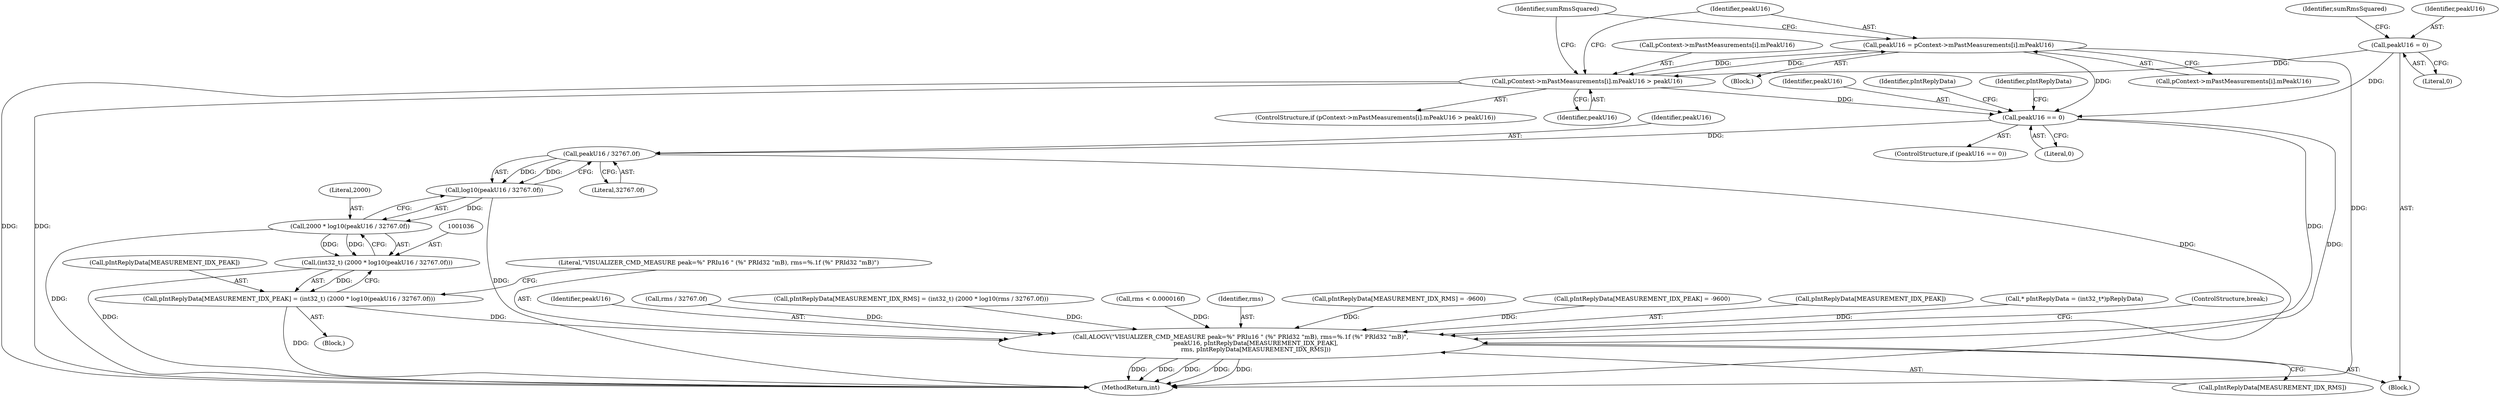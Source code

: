 digraph "0_Android_557bd7bfe6c4895faee09e46fc9b5304a956c8b7@array" {
"1000955" [label="(Call,peakU16 = pContext->mPastMeasurements[i].mPeakU16)"];
"1000945" [label="(Call,pContext->mPastMeasurements[i].mPeakU16 > peakU16)"];
"1000851" [label="(Call,peakU16 = 0)"];
"1000955" [label="(Call,peakU16 = pContext->mPastMeasurements[i].mPeakU16)"];
"1001019" [label="(Call,peakU16 == 0)"];
"1001040" [label="(Call,peakU16 / 32767.0f)"];
"1001039" [label="(Call,log10(peakU16 / 32767.0f))"];
"1001037" [label="(Call,2000 * log10(peakU16 / 32767.0f))"];
"1001035" [label="(Call,(int32_t) (2000 * log10(peakU16 / 32767.0f)))"];
"1001031" [label="(Call,pIntReplyData[MEASUREMENT_IDX_PEAK] = (int32_t) (2000 * log10(peakU16 / 32767.0f)))"];
"1001043" [label="(Call,ALOGV(\"VISUALIZER_CMD_MEASURE peak=%\" PRIu16 \" (%\" PRId32 \"mB), rms=%.1f (%\" PRId32 \"mB)\",\n                peakU16, pIntReplyData[MEASUREMENT_IDX_PEAK],\n                rms, pIntReplyData[MEASUREMENT_IDX_RMS]))"];
"1001030" [label="(Block,)"];
"1000853" [label="(Literal,0)"];
"1001039" [label="(Call,log10(peakU16 / 32767.0f))"];
"1001019" [label="(Call,peakU16 == 0)"];
"1000954" [label="(Block,)"];
"1000856" [label="(Identifier,sumRmsSquared)"];
"1001020" [label="(Identifier,peakU16)"];
"1000965" [label="(Identifier,sumRmsSquared)"];
"1001041" [label="(Identifier,peakU16)"];
"1001025" [label="(Identifier,pIntReplyData)"];
"1001015" [label="(Call,rms / 32767.0f)"];
"1001042" [label="(Literal,32767.0f)"];
"1000946" [label="(Call,pContext->mPastMeasurements[i].mPeakU16)"];
"1001006" [label="(Call,pIntReplyData[MEASUREMENT_IDX_RMS] = (int32_t) (2000 * log10(rms / 32767.0f)))"];
"1000994" [label="(Call,rms < 0.000016f)"];
"1000957" [label="(Call,pContext->mPastMeasurements[i].mPeakU16)"];
"1000956" [label="(Identifier,peakU16)"];
"1001040" [label="(Call,peakU16 / 32767.0f)"];
"1001031" [label="(Call,pIntReplyData[MEASUREMENT_IDX_PEAK] = (int32_t) (2000 * log10(peakU16 / 32767.0f)))"];
"1001049" [label="(Identifier,rms)"];
"1001033" [label="(Identifier,pIntReplyData)"];
"1001050" [label="(Call,pIntReplyData[MEASUREMENT_IDX_RMS])"];
"1000998" [label="(Call,pIntReplyData[MEASUREMENT_IDX_RMS] = -9600)"];
"1001032" [label="(Call,pIntReplyData[MEASUREMENT_IDX_PEAK])"];
"1001023" [label="(Call,pIntReplyData[MEASUREMENT_IDX_PEAK] = -9600)"];
"1000852" [label="(Identifier,peakU16)"];
"1001018" [label="(ControlStructure,if (peakU16 == 0))"];
"1001060" [label="(MethodReturn,int)"];
"1001046" [label="(Call,pIntReplyData[MEASUREMENT_IDX_PEAK])"];
"1000944" [label="(ControlStructure,if (pContext->mPastMeasurements[i].mPeakU16 > peakU16))"];
"1000945" [label="(Call,pContext->mPastMeasurements[i].mPeakU16 > peakU16)"];
"1000817" [label="(Block,)"];
"1001035" [label="(Call,(int32_t) (2000 * log10(peakU16 / 32767.0f)))"];
"1000988" [label="(Call,* pIntReplyData = (int32_t*)pReplyData)"];
"1000955" [label="(Call,peakU16 = pContext->mPastMeasurements[i].mPeakU16)"];
"1001053" [label="(ControlStructure,break;)"];
"1001044" [label="(Literal,\"VISUALIZER_CMD_MEASURE peak=%\" PRIu16 \" (%\" PRId32 \"mB), rms=%.1f (%\" PRId32 \"mB)\")"];
"1001043" [label="(Call,ALOGV(\"VISUALIZER_CMD_MEASURE peak=%\" PRIu16 \" (%\" PRId32 \"mB), rms=%.1f (%\" PRId32 \"mB)\",\n                peakU16, pIntReplyData[MEASUREMENT_IDX_PEAK],\n                rms, pIntReplyData[MEASUREMENT_IDX_RMS]))"];
"1000953" [label="(Identifier,peakU16)"];
"1001021" [label="(Literal,0)"];
"1001045" [label="(Identifier,peakU16)"];
"1001037" [label="(Call,2000 * log10(peakU16 / 32767.0f))"];
"1001038" [label="(Literal,2000)"];
"1000851" [label="(Call,peakU16 = 0)"];
"1000955" -> "1000954"  [label="AST: "];
"1000955" -> "1000957"  [label="CFG: "];
"1000956" -> "1000955"  [label="AST: "];
"1000957" -> "1000955"  [label="AST: "];
"1000965" -> "1000955"  [label="CFG: "];
"1000955" -> "1001060"  [label="DDG: "];
"1000955" -> "1000945"  [label="DDG: "];
"1000945" -> "1000955"  [label="DDG: "];
"1000955" -> "1001019"  [label="DDG: "];
"1000945" -> "1000944"  [label="AST: "];
"1000945" -> "1000953"  [label="CFG: "];
"1000946" -> "1000945"  [label="AST: "];
"1000953" -> "1000945"  [label="AST: "];
"1000956" -> "1000945"  [label="CFG: "];
"1000965" -> "1000945"  [label="CFG: "];
"1000945" -> "1001060"  [label="DDG: "];
"1000945" -> "1001060"  [label="DDG: "];
"1000851" -> "1000945"  [label="DDG: "];
"1000945" -> "1001019"  [label="DDG: "];
"1000851" -> "1000817"  [label="AST: "];
"1000851" -> "1000853"  [label="CFG: "];
"1000852" -> "1000851"  [label="AST: "];
"1000853" -> "1000851"  [label="AST: "];
"1000856" -> "1000851"  [label="CFG: "];
"1000851" -> "1001019"  [label="DDG: "];
"1001019" -> "1001018"  [label="AST: "];
"1001019" -> "1001021"  [label="CFG: "];
"1001020" -> "1001019"  [label="AST: "];
"1001021" -> "1001019"  [label="AST: "];
"1001025" -> "1001019"  [label="CFG: "];
"1001033" -> "1001019"  [label="CFG: "];
"1001019" -> "1001060"  [label="DDG: "];
"1001019" -> "1001040"  [label="DDG: "];
"1001019" -> "1001043"  [label="DDG: "];
"1001040" -> "1001039"  [label="AST: "];
"1001040" -> "1001042"  [label="CFG: "];
"1001041" -> "1001040"  [label="AST: "];
"1001042" -> "1001040"  [label="AST: "];
"1001039" -> "1001040"  [label="CFG: "];
"1001040" -> "1001039"  [label="DDG: "];
"1001040" -> "1001039"  [label="DDG: "];
"1001040" -> "1001043"  [label="DDG: "];
"1001039" -> "1001037"  [label="AST: "];
"1001037" -> "1001039"  [label="CFG: "];
"1001039" -> "1001060"  [label="DDG: "];
"1001039" -> "1001037"  [label="DDG: "];
"1001037" -> "1001035"  [label="AST: "];
"1001038" -> "1001037"  [label="AST: "];
"1001035" -> "1001037"  [label="CFG: "];
"1001037" -> "1001060"  [label="DDG: "];
"1001037" -> "1001035"  [label="DDG: "];
"1001037" -> "1001035"  [label="DDG: "];
"1001035" -> "1001031"  [label="AST: "];
"1001036" -> "1001035"  [label="AST: "];
"1001031" -> "1001035"  [label="CFG: "];
"1001035" -> "1001060"  [label="DDG: "];
"1001035" -> "1001031"  [label="DDG: "];
"1001031" -> "1001030"  [label="AST: "];
"1001032" -> "1001031"  [label="AST: "];
"1001044" -> "1001031"  [label="CFG: "];
"1001031" -> "1001060"  [label="DDG: "];
"1001031" -> "1001043"  [label="DDG: "];
"1001043" -> "1000817"  [label="AST: "];
"1001043" -> "1001050"  [label="CFG: "];
"1001044" -> "1001043"  [label="AST: "];
"1001045" -> "1001043"  [label="AST: "];
"1001046" -> "1001043"  [label="AST: "];
"1001049" -> "1001043"  [label="AST: "];
"1001050" -> "1001043"  [label="AST: "];
"1001053" -> "1001043"  [label="CFG: "];
"1001043" -> "1001060"  [label="DDG: "];
"1001043" -> "1001060"  [label="DDG: "];
"1001043" -> "1001060"  [label="DDG: "];
"1001043" -> "1001060"  [label="DDG: "];
"1001043" -> "1001060"  [label="DDG: "];
"1001023" -> "1001043"  [label="DDG: "];
"1000988" -> "1001043"  [label="DDG: "];
"1001015" -> "1001043"  [label="DDG: "];
"1000994" -> "1001043"  [label="DDG: "];
"1001006" -> "1001043"  [label="DDG: "];
"1000998" -> "1001043"  [label="DDG: "];
}
